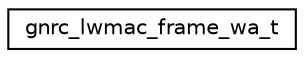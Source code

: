 digraph "Graphical Class Hierarchy"
{
 // LATEX_PDF_SIZE
  edge [fontname="Helvetica",fontsize="10",labelfontname="Helvetica",labelfontsize="10"];
  node [fontname="Helvetica",fontsize="10",shape=record];
  rankdir="LR";
  Node0 [label="gnrc_lwmac_frame_wa_t",height=0.2,width=0.4,color="black", fillcolor="white", style="filled",URL="$structgnrc__lwmac__frame__wa__t.html",tooltip="LWMAC WA (wake-up answer packet, i.e., preamble-ACK packet) frame."];
}
